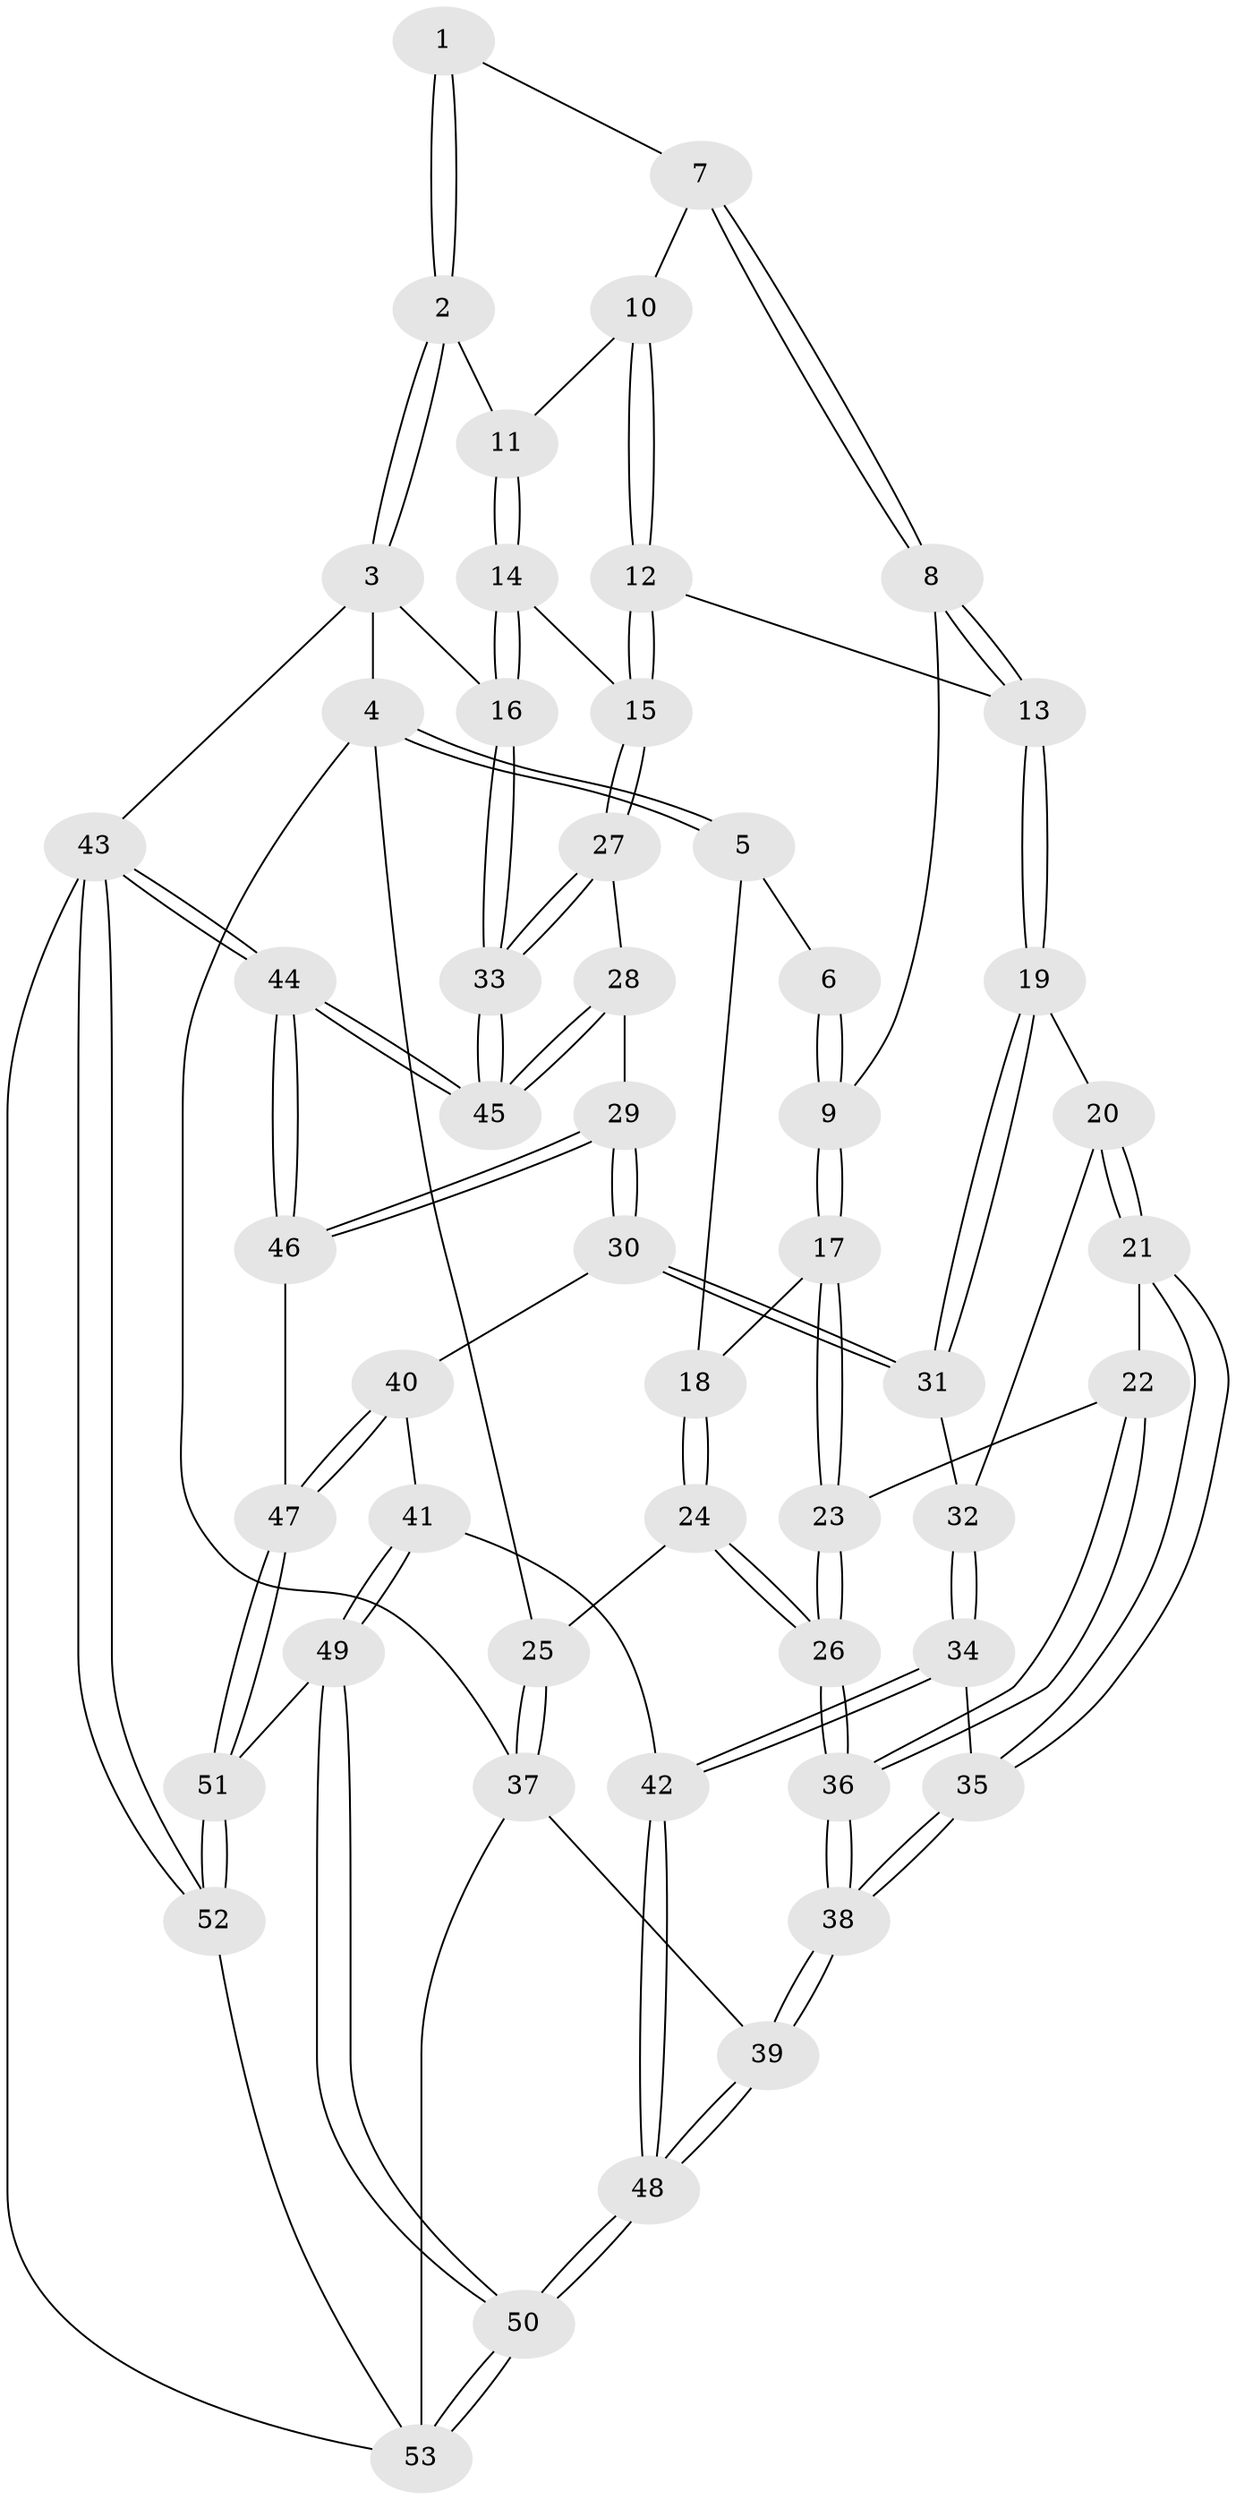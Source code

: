 // Generated by graph-tools (version 1.1) at 2025/51/03/09/25 03:51:02]
// undirected, 53 vertices, 129 edges
graph export_dot {
graph [start="1"]
  node [color=gray90,style=filled];
  1 [pos="+0.6789537957039207+0"];
  2 [pos="+1+0"];
  3 [pos="+1+0"];
  4 [pos="+0+0"];
  5 [pos="+0+0"];
  6 [pos="+0.4563842155474004+0"];
  7 [pos="+0.6934356370559338+0.06099638000690335"];
  8 [pos="+0.4960177095067113+0.1459888957311215"];
  9 [pos="+0.4418637198196658+0.14636137775537372"];
  10 [pos="+0.71782325462066+0.09127973028308155"];
  11 [pos="+0.9044400112479382+0.08281963600992609"];
  12 [pos="+0.738472392957812+0.2810924141894472"];
  13 [pos="+0.7005104281591398+0.2922750373928177"];
  14 [pos="+0.9132163011282246+0.19398076529018093"];
  15 [pos="+0.8178134653347731+0.31658667746943225"];
  16 [pos="+1+0.24785296470472412"];
  17 [pos="+0.4186632119079827+0.1696239399752128"];
  18 [pos="+0.2140443928452666+0.15093783562623994"];
  19 [pos="+0.6466687284818367+0.33490403960828413"];
  20 [pos="+0.5306989171275364+0.3594154953167314"];
  21 [pos="+0.46765781826123687+0.3589647247621387"];
  22 [pos="+0.46206087966205794+0.3523580448834577"];
  23 [pos="+0.4344872781903956+0.27888641280428095"];
  24 [pos="+0.17867667016970573+0.24403593639583215"];
  25 [pos="+0+0.2526848364033158"];
  26 [pos="+0.176069447545576+0.37526632812112487"];
  27 [pos="+0.8641256423441401+0.394555147449112"];
  28 [pos="+0.8525074153490246+0.438701318197268"];
  29 [pos="+0.788672907623323+0.5451677381139907"];
  30 [pos="+0.6996281071954586+0.5462564727155232"];
  31 [pos="+0.6537888653316781+0.46116235489122376"];
  32 [pos="+0.5909277391398652+0.4602391364807782"];
  33 [pos="+1+0.37284849519925034"];
  34 [pos="+0.5087477306162815+0.5876378299160451"];
  35 [pos="+0.4572278871846948+0.4668994443285165"];
  36 [pos="+0.15855767296413192+0.4569584181934434"];
  37 [pos="+0+0.5940271933116389"];
  38 [pos="+0.1126868459521305+0.5511967847294897"];
  39 [pos="+0.08560239274407173+0.5869882258961125"];
  40 [pos="+0.6607124152294995+0.5686212144285695"];
  41 [pos="+0.5168900684431241+0.594590605283815"];
  42 [pos="+0.5097477717547659+0.5917254135987283"];
  43 [pos="+1+1"];
  44 [pos="+1+1"];
  45 [pos="+1+0.8753756353071535"];
  46 [pos="+0.821241876642102+0.6243399369068607"];
  47 [pos="+0.6791202992492754+0.7614700374354806"];
  48 [pos="+0.2675018688579684+0.7470418833040845"];
  49 [pos="+0.6292067721492082+0.8232149458539963"];
  50 [pos="+0.3236766364830023+0.9073318311269422"];
  51 [pos="+0.6463559179761952+0.8272111330463209"];
  52 [pos="+0.9953629078557911+1"];
  53 [pos="+0.2806634191391376+1"];
  1 -- 2;
  1 -- 2;
  1 -- 7;
  2 -- 3;
  2 -- 3;
  2 -- 11;
  3 -- 4;
  3 -- 16;
  3 -- 43;
  4 -- 5;
  4 -- 5;
  4 -- 25;
  4 -- 37;
  5 -- 6;
  5 -- 18;
  6 -- 9;
  6 -- 9;
  7 -- 8;
  7 -- 8;
  7 -- 10;
  8 -- 9;
  8 -- 13;
  8 -- 13;
  9 -- 17;
  9 -- 17;
  10 -- 11;
  10 -- 12;
  10 -- 12;
  11 -- 14;
  11 -- 14;
  12 -- 13;
  12 -- 15;
  12 -- 15;
  13 -- 19;
  13 -- 19;
  14 -- 15;
  14 -- 16;
  14 -- 16;
  15 -- 27;
  15 -- 27;
  16 -- 33;
  16 -- 33;
  17 -- 18;
  17 -- 23;
  17 -- 23;
  18 -- 24;
  18 -- 24;
  19 -- 20;
  19 -- 31;
  19 -- 31;
  20 -- 21;
  20 -- 21;
  20 -- 32;
  21 -- 22;
  21 -- 35;
  21 -- 35;
  22 -- 23;
  22 -- 36;
  22 -- 36;
  23 -- 26;
  23 -- 26;
  24 -- 25;
  24 -- 26;
  24 -- 26;
  25 -- 37;
  25 -- 37;
  26 -- 36;
  26 -- 36;
  27 -- 28;
  27 -- 33;
  27 -- 33;
  28 -- 29;
  28 -- 45;
  28 -- 45;
  29 -- 30;
  29 -- 30;
  29 -- 46;
  29 -- 46;
  30 -- 31;
  30 -- 31;
  30 -- 40;
  31 -- 32;
  32 -- 34;
  32 -- 34;
  33 -- 45;
  33 -- 45;
  34 -- 35;
  34 -- 42;
  34 -- 42;
  35 -- 38;
  35 -- 38;
  36 -- 38;
  36 -- 38;
  37 -- 39;
  37 -- 53;
  38 -- 39;
  38 -- 39;
  39 -- 48;
  39 -- 48;
  40 -- 41;
  40 -- 47;
  40 -- 47;
  41 -- 42;
  41 -- 49;
  41 -- 49;
  42 -- 48;
  42 -- 48;
  43 -- 44;
  43 -- 44;
  43 -- 52;
  43 -- 52;
  43 -- 53;
  44 -- 45;
  44 -- 45;
  44 -- 46;
  44 -- 46;
  46 -- 47;
  47 -- 51;
  47 -- 51;
  48 -- 50;
  48 -- 50;
  49 -- 50;
  49 -- 50;
  49 -- 51;
  50 -- 53;
  50 -- 53;
  51 -- 52;
  51 -- 52;
  52 -- 53;
}

